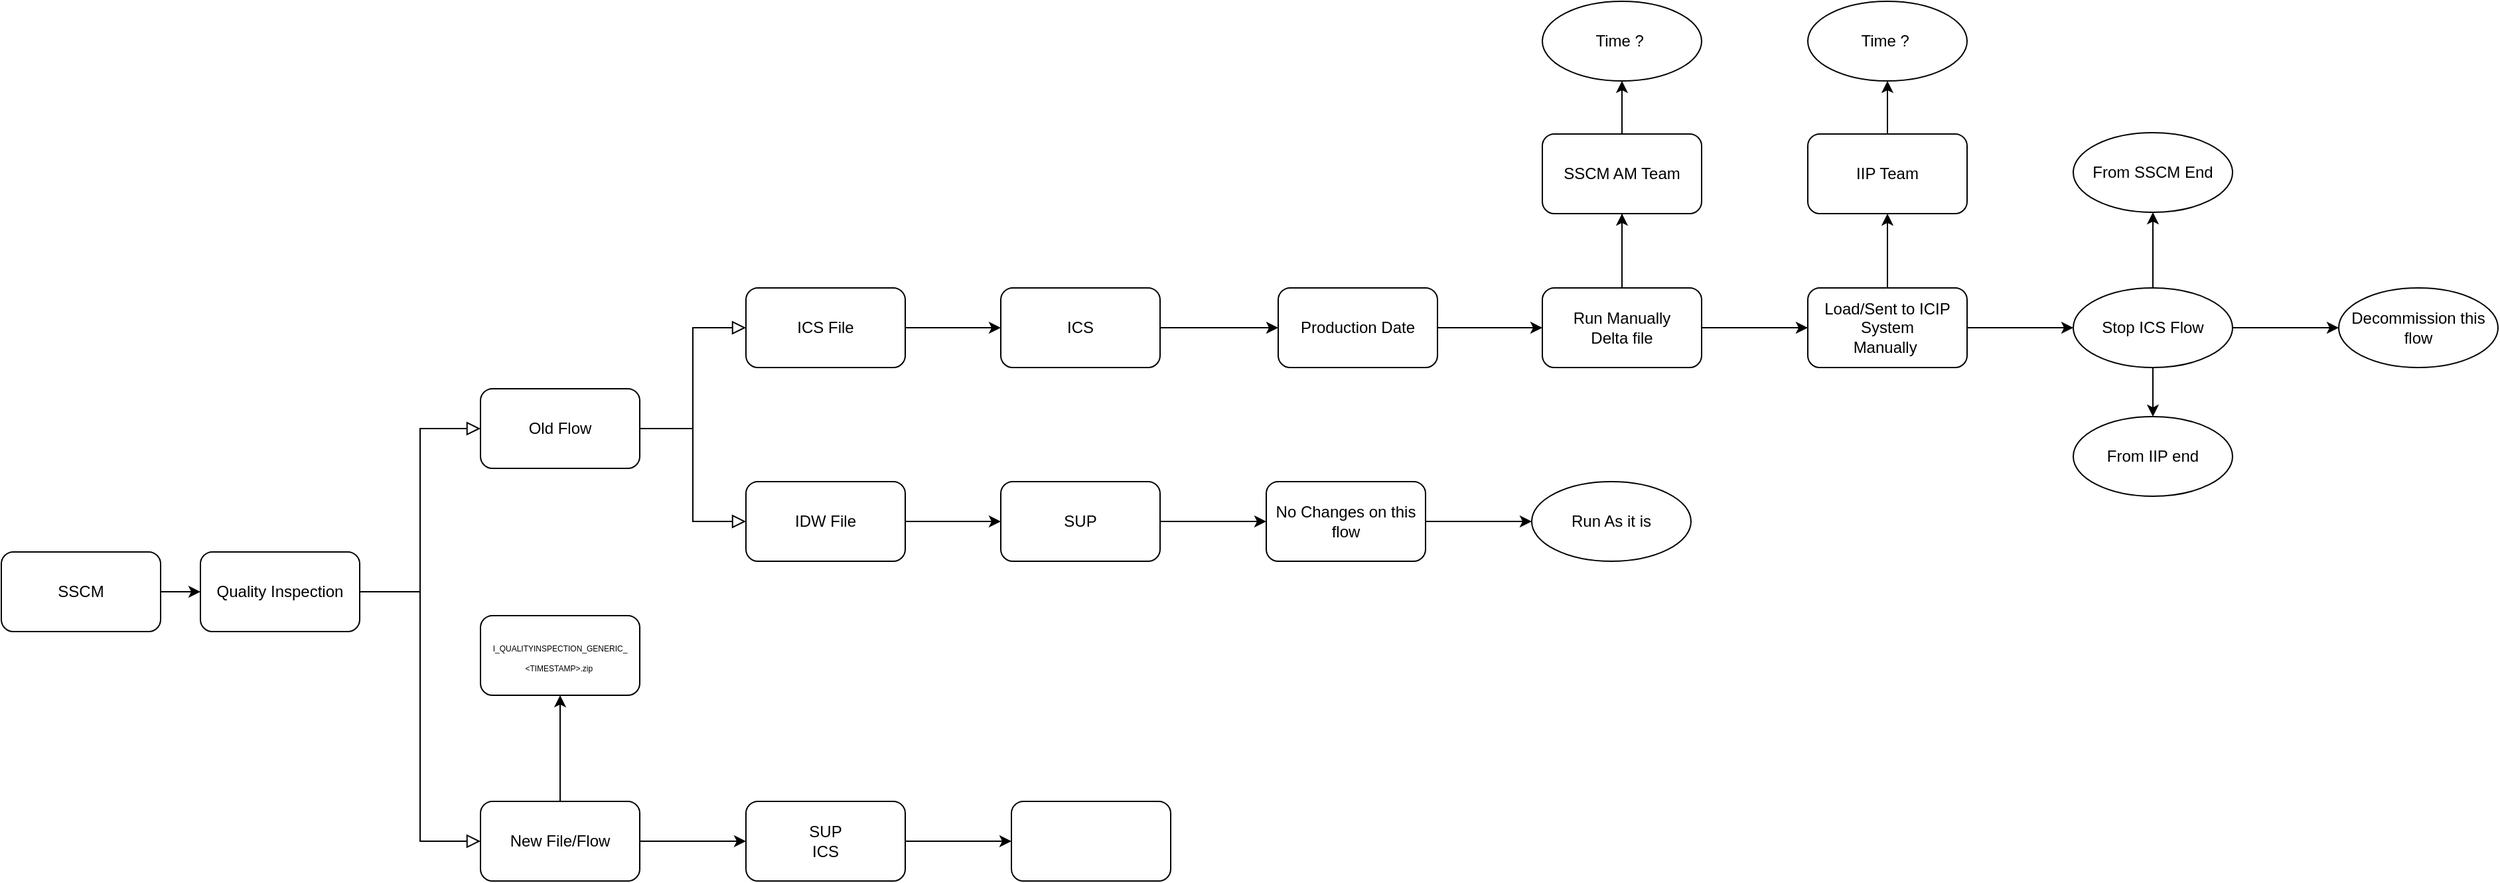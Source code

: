 <mxfile version="20.2.5" type="github">
  <diagram id="C5RBs43oDa-KdzZeNtuy" name="Quality_inspection">
    <mxGraphModel dx="1043" dy="624" grid="1" gridSize="10" guides="1" tooltips="1" connect="1" arrows="1" fold="1" page="1" pageScale="1" pageWidth="3300" pageHeight="4681" math="0" shadow="0">
      <root>
        <mxCell id="WIyWlLk6GJQsqaUBKTNV-0" />
        <mxCell id="WIyWlLk6GJQsqaUBKTNV-1" parent="WIyWlLk6GJQsqaUBKTNV-0" />
        <mxCell id="WIyWlLk6GJQsqaUBKTNV-2" value="" style="rounded=0;html=1;jettySize=auto;orthogonalLoop=1;fontSize=11;endArrow=block;endFill=0;endSize=8;strokeWidth=1;shadow=0;labelBackgroundColor=none;edgeStyle=orthogonalEdgeStyle;entryX=0;entryY=0.5;entryDx=0;entryDy=0;exitX=1;exitY=0.5;exitDx=0;exitDy=0;" parent="WIyWlLk6GJQsqaUBKTNV-1" source="Ds7rXdiiASAdY5Jr4DOG-14" target="Ds7rXdiiASAdY5Jr4DOG-3" edge="1">
          <mxGeometry relative="1" as="geometry">
            <mxPoint x="380" y="348" as="sourcePoint" />
            <mxPoint x="420" y="273" as="targetPoint" />
          </mxGeometry>
        </mxCell>
        <mxCell id="WIyWlLk6GJQsqaUBKTNV-3" value="SSCM" style="rounded=1;whiteSpace=wrap;html=1;fontSize=12;glass=0;strokeWidth=1;shadow=0;" parent="WIyWlLk6GJQsqaUBKTNV-1" vertex="1">
          <mxGeometry x="80" y="426" width="120" height="60" as="geometry" />
        </mxCell>
        <mxCell id="Ds7rXdiiASAdY5Jr4DOG-0" value="" style="rounded=0;html=1;jettySize=auto;orthogonalLoop=1;fontSize=11;endArrow=block;endFill=0;endSize=8;strokeWidth=1;shadow=0;labelBackgroundColor=none;edgeStyle=orthogonalEdgeStyle;entryX=0;entryY=0.5;entryDx=0;entryDy=0;exitX=1;exitY=0.5;exitDx=0;exitDy=0;" edge="1" parent="WIyWlLk6GJQsqaUBKTNV-1" source="Ds7rXdiiASAdY5Jr4DOG-8" target="Ds7rXdiiASAdY5Jr4DOG-14">
          <mxGeometry relative="1" as="geometry">
            <mxPoint x="380" y="401" as="sourcePoint" />
            <mxPoint x="420" y="471" as="targetPoint" />
          </mxGeometry>
        </mxCell>
        <mxCell id="Ds7rXdiiASAdY5Jr4DOG-11" style="edgeStyle=orthogonalEdgeStyle;rounded=0;orthogonalLoop=1;jettySize=auto;html=1;exitX=1;exitY=0.5;exitDx=0;exitDy=0;entryX=0;entryY=0.5;entryDx=0;entryDy=0;" edge="1" parent="WIyWlLk6GJQsqaUBKTNV-1" source="Ds7rXdiiASAdY5Jr4DOG-1" target="Ds7rXdiiASAdY5Jr4DOG-19">
          <mxGeometry relative="1" as="geometry">
            <mxPoint x="820" y="403" as="targetPoint" />
          </mxGeometry>
        </mxCell>
        <mxCell id="Ds7rXdiiASAdY5Jr4DOG-1" value="IDW File" style="rounded=1;whiteSpace=wrap;html=1;" vertex="1" parent="WIyWlLk6GJQsqaUBKTNV-1">
          <mxGeometry x="641" y="373" width="120" height="60" as="geometry" />
        </mxCell>
        <mxCell id="Ds7rXdiiASAdY5Jr4DOG-3" value="ICS File" style="rounded=1;whiteSpace=wrap;html=1;" vertex="1" parent="WIyWlLk6GJQsqaUBKTNV-1">
          <mxGeometry x="641" y="227" width="120" height="60" as="geometry" />
        </mxCell>
        <mxCell id="Ds7rXdiiASAdY5Jr4DOG-5" value="" style="rounded=0;html=1;jettySize=auto;orthogonalLoop=1;fontSize=11;endArrow=block;endFill=0;endSize=8;strokeWidth=1;shadow=0;labelBackgroundColor=none;edgeStyle=orthogonalEdgeStyle;entryX=0;entryY=0.5;entryDx=0;entryDy=0;exitX=1;exitY=0.5;exitDx=0;exitDy=0;" edge="1" parent="WIyWlLk6GJQsqaUBKTNV-1" target="Ds7rXdiiASAdY5Jr4DOG-6" source="Ds7rXdiiASAdY5Jr4DOG-8">
          <mxGeometry relative="1" as="geometry">
            <mxPoint x="380" y="401" as="sourcePoint" />
            <mxPoint x="428" y="611" as="targetPoint" />
          </mxGeometry>
        </mxCell>
        <mxCell id="Ds7rXdiiASAdY5Jr4DOG-57" value="" style="edgeStyle=orthogonalEdgeStyle;rounded=0;orthogonalLoop=1;jettySize=auto;html=1;" edge="1" parent="WIyWlLk6GJQsqaUBKTNV-1" source="Ds7rXdiiASAdY5Jr4DOG-6" target="Ds7rXdiiASAdY5Jr4DOG-56">
          <mxGeometry relative="1" as="geometry" />
        </mxCell>
        <mxCell id="Ds7rXdiiASAdY5Jr4DOG-59" value="" style="edgeStyle=orthogonalEdgeStyle;rounded=0;orthogonalLoop=1;jettySize=auto;html=1;fontSize=6;" edge="1" parent="WIyWlLk6GJQsqaUBKTNV-1" source="Ds7rXdiiASAdY5Jr4DOG-6" target="Ds7rXdiiASAdY5Jr4DOG-58">
          <mxGeometry relative="1" as="geometry" />
        </mxCell>
        <mxCell id="Ds7rXdiiASAdY5Jr4DOG-6" value="New File/Flow" style="rounded=1;whiteSpace=wrap;html=1;" vertex="1" parent="WIyWlLk6GJQsqaUBKTNV-1">
          <mxGeometry x="441" y="614" width="120" height="60" as="geometry" />
        </mxCell>
        <mxCell id="Ds7rXdiiASAdY5Jr4DOG-8" value="Quality Inspection" style="rounded=1;whiteSpace=wrap;html=1;fontSize=12;glass=0;strokeWidth=1;shadow=0;" vertex="1" parent="WIyWlLk6GJQsqaUBKTNV-1">
          <mxGeometry x="230" y="426" width="120" height="60" as="geometry" />
        </mxCell>
        <mxCell id="Ds7rXdiiASAdY5Jr4DOG-12" value="" style="endArrow=classic;html=1;rounded=0;exitX=1;exitY=0.5;exitDx=0;exitDy=0;entryX=0;entryY=0.5;entryDx=0;entryDy=0;" edge="1" parent="WIyWlLk6GJQsqaUBKTNV-1" source="Ds7rXdiiASAdY5Jr4DOG-3" target="Ds7rXdiiASAdY5Jr4DOG-16">
          <mxGeometry width="50" height="50" relative="1" as="geometry">
            <mxPoint x="763" y="351" as="sourcePoint" />
            <mxPoint x="823" y="257" as="targetPoint" />
          </mxGeometry>
        </mxCell>
        <mxCell id="Ds7rXdiiASAdY5Jr4DOG-13" value="" style="endArrow=classic;html=1;rounded=0;exitX=1;exitY=0.5;exitDx=0;exitDy=0;entryX=0;entryY=0.5;entryDx=0;entryDy=0;" edge="1" parent="WIyWlLk6GJQsqaUBKTNV-1" source="WIyWlLk6GJQsqaUBKTNV-3" target="Ds7rXdiiASAdY5Jr4DOG-8">
          <mxGeometry width="50" height="50" relative="1" as="geometry">
            <mxPoint x="200" y="480" as="sourcePoint" />
            <mxPoint x="630" y="354" as="targetPoint" />
          </mxGeometry>
        </mxCell>
        <mxCell id="Ds7rXdiiASAdY5Jr4DOG-14" value="Old Flow" style="rounded=1;whiteSpace=wrap;html=1;" vertex="1" parent="WIyWlLk6GJQsqaUBKTNV-1">
          <mxGeometry x="441" y="303" width="120" height="60" as="geometry" />
        </mxCell>
        <mxCell id="Ds7rXdiiASAdY5Jr4DOG-15" value="" style="rounded=0;html=1;jettySize=auto;orthogonalLoop=1;fontSize=11;endArrow=block;endFill=0;endSize=8;strokeWidth=1;shadow=0;labelBackgroundColor=none;edgeStyle=orthogonalEdgeStyle;entryX=0;entryY=0.5;entryDx=0;entryDy=0;exitX=1;exitY=0.5;exitDx=0;exitDy=0;" edge="1" parent="WIyWlLk6GJQsqaUBKTNV-1" source="Ds7rXdiiASAdY5Jr4DOG-14" target="Ds7rXdiiASAdY5Jr4DOG-1">
          <mxGeometry relative="1" as="geometry">
            <mxPoint x="540" y="343" as="sourcePoint" />
            <mxPoint x="621" y="293" as="targetPoint" />
          </mxGeometry>
        </mxCell>
        <mxCell id="Ds7rXdiiASAdY5Jr4DOG-23" style="edgeStyle=orthogonalEdgeStyle;rounded=0;orthogonalLoop=1;jettySize=auto;html=1;exitX=1;exitY=0.5;exitDx=0;exitDy=0;entryX=0;entryY=0.5;entryDx=0;entryDy=0;" edge="1" parent="WIyWlLk6GJQsqaUBKTNV-1" source="Ds7rXdiiASAdY5Jr4DOG-16" target="Ds7rXdiiASAdY5Jr4DOG-20">
          <mxGeometry relative="1" as="geometry" />
        </mxCell>
        <mxCell id="Ds7rXdiiASAdY5Jr4DOG-16" value="ICS" style="rounded=1;whiteSpace=wrap;html=1;" vertex="1" parent="WIyWlLk6GJQsqaUBKTNV-1">
          <mxGeometry x="833" y="227" width="120" height="60" as="geometry" />
        </mxCell>
        <mxCell id="Ds7rXdiiASAdY5Jr4DOG-49" value="" style="edgeStyle=orthogonalEdgeStyle;rounded=0;orthogonalLoop=1;jettySize=auto;html=1;" edge="1" parent="WIyWlLk6GJQsqaUBKTNV-1" source="Ds7rXdiiASAdY5Jr4DOG-19" target="Ds7rXdiiASAdY5Jr4DOG-48">
          <mxGeometry relative="1" as="geometry" />
        </mxCell>
        <mxCell id="Ds7rXdiiASAdY5Jr4DOG-19" value="SUP" style="rounded=1;whiteSpace=wrap;html=1;" vertex="1" parent="WIyWlLk6GJQsqaUBKTNV-1">
          <mxGeometry x="833" y="373" width="120" height="60" as="geometry" />
        </mxCell>
        <mxCell id="Ds7rXdiiASAdY5Jr4DOG-24" style="edgeStyle=orthogonalEdgeStyle;rounded=0;orthogonalLoop=1;jettySize=auto;html=1;" edge="1" parent="WIyWlLk6GJQsqaUBKTNV-1" source="Ds7rXdiiASAdY5Jr4DOG-20" target="Ds7rXdiiASAdY5Jr4DOG-26">
          <mxGeometry relative="1" as="geometry">
            <mxPoint x="1241" y="256" as="targetPoint" />
          </mxGeometry>
        </mxCell>
        <mxCell id="Ds7rXdiiASAdY5Jr4DOG-20" value="Production Date" style="rounded=1;whiteSpace=wrap;html=1;" vertex="1" parent="WIyWlLk6GJQsqaUBKTNV-1">
          <mxGeometry x="1042" y="227" width="120" height="60" as="geometry" />
        </mxCell>
        <mxCell id="Ds7rXdiiASAdY5Jr4DOG-28" style="edgeStyle=orthogonalEdgeStyle;rounded=0;orthogonalLoop=1;jettySize=auto;html=1;" edge="1" parent="WIyWlLk6GJQsqaUBKTNV-1" source="Ds7rXdiiASAdY5Jr4DOG-26">
          <mxGeometry relative="1" as="geometry">
            <mxPoint x="1301" y="161" as="targetPoint" />
          </mxGeometry>
        </mxCell>
        <mxCell id="Ds7rXdiiASAdY5Jr4DOG-32" value="" style="edgeStyle=orthogonalEdgeStyle;rounded=0;orthogonalLoop=1;jettySize=auto;html=1;" edge="1" parent="WIyWlLk6GJQsqaUBKTNV-1" source="Ds7rXdiiASAdY5Jr4DOG-26" target="Ds7rXdiiASAdY5Jr4DOG-31">
          <mxGeometry relative="1" as="geometry" />
        </mxCell>
        <mxCell id="Ds7rXdiiASAdY5Jr4DOG-34" value="" style="edgeStyle=orthogonalEdgeStyle;rounded=0;orthogonalLoop=1;jettySize=auto;html=1;" edge="1" parent="WIyWlLk6GJQsqaUBKTNV-1" source="Ds7rXdiiASAdY5Jr4DOG-26" target="Ds7rXdiiASAdY5Jr4DOG-33">
          <mxGeometry relative="1" as="geometry" />
        </mxCell>
        <mxCell id="Ds7rXdiiASAdY5Jr4DOG-26" value="Run Manually&lt;br&gt;Delta file" style="rounded=1;whiteSpace=wrap;html=1;" vertex="1" parent="WIyWlLk6GJQsqaUBKTNV-1">
          <mxGeometry x="1241" y="227" width="120" height="60" as="geometry" />
        </mxCell>
        <mxCell id="Ds7rXdiiASAdY5Jr4DOG-27" value="" style="endArrow=classic;html=1;rounded=0;exitX=1;exitY=0.5;exitDx=0;exitDy=0;" edge="1" parent="WIyWlLk6GJQsqaUBKTNV-1" source="Ds7rXdiiASAdY5Jr4DOG-26">
          <mxGeometry width="50" height="50" relative="1" as="geometry">
            <mxPoint x="1380" y="421" as="sourcePoint" />
            <mxPoint x="1460" y="257" as="targetPoint" />
          </mxGeometry>
        </mxCell>
        <mxCell id="Ds7rXdiiASAdY5Jr4DOG-55" value="" style="edgeStyle=orthogonalEdgeStyle;rounded=0;orthogonalLoop=1;jettySize=auto;html=1;" edge="1" parent="WIyWlLk6GJQsqaUBKTNV-1" source="Ds7rXdiiASAdY5Jr4DOG-31" target="Ds7rXdiiASAdY5Jr4DOG-54">
          <mxGeometry relative="1" as="geometry" />
        </mxCell>
        <mxCell id="Ds7rXdiiASAdY5Jr4DOG-31" value="SSCM AM Team" style="whiteSpace=wrap;html=1;rounded=1;" vertex="1" parent="WIyWlLk6GJQsqaUBKTNV-1">
          <mxGeometry x="1241" y="111" width="120" height="60" as="geometry" />
        </mxCell>
        <mxCell id="Ds7rXdiiASAdY5Jr4DOG-38" value="" style="edgeStyle=orthogonalEdgeStyle;rounded=0;orthogonalLoop=1;jettySize=auto;html=1;" edge="1" parent="WIyWlLk6GJQsqaUBKTNV-1" source="Ds7rXdiiASAdY5Jr4DOG-33" target="Ds7rXdiiASAdY5Jr4DOG-37">
          <mxGeometry relative="1" as="geometry" />
        </mxCell>
        <mxCell id="Ds7rXdiiASAdY5Jr4DOG-41" value="" style="edgeStyle=orthogonalEdgeStyle;rounded=0;orthogonalLoop=1;jettySize=auto;html=1;" edge="1" parent="WIyWlLk6GJQsqaUBKTNV-1" source="Ds7rXdiiASAdY5Jr4DOG-33" target="Ds7rXdiiASAdY5Jr4DOG-40">
          <mxGeometry relative="1" as="geometry" />
        </mxCell>
        <mxCell id="Ds7rXdiiASAdY5Jr4DOG-33" value="Load/Sent to ICIP System&lt;br&gt;Manually&amp;nbsp;" style="whiteSpace=wrap;html=1;rounded=1;" vertex="1" parent="WIyWlLk6GJQsqaUBKTNV-1">
          <mxGeometry x="1441" y="227" width="120" height="60" as="geometry" />
        </mxCell>
        <mxCell id="Ds7rXdiiASAdY5Jr4DOG-53" value="" style="edgeStyle=orthogonalEdgeStyle;rounded=0;orthogonalLoop=1;jettySize=auto;html=1;" edge="1" parent="WIyWlLk6GJQsqaUBKTNV-1" source="Ds7rXdiiASAdY5Jr4DOG-37" target="Ds7rXdiiASAdY5Jr4DOG-52">
          <mxGeometry relative="1" as="geometry" />
        </mxCell>
        <mxCell id="Ds7rXdiiASAdY5Jr4DOG-37" value="IIP Team" style="whiteSpace=wrap;html=1;rounded=1;" vertex="1" parent="WIyWlLk6GJQsqaUBKTNV-1">
          <mxGeometry x="1441" y="111" width="120" height="60" as="geometry" />
        </mxCell>
        <mxCell id="Ds7rXdiiASAdY5Jr4DOG-43" value="" style="edgeStyle=orthogonalEdgeStyle;rounded=0;orthogonalLoop=1;jettySize=auto;html=1;" edge="1" parent="WIyWlLk6GJQsqaUBKTNV-1" source="Ds7rXdiiASAdY5Jr4DOG-40" target="Ds7rXdiiASAdY5Jr4DOG-42">
          <mxGeometry relative="1" as="geometry" />
        </mxCell>
        <mxCell id="Ds7rXdiiASAdY5Jr4DOG-45" value="" style="edgeStyle=orthogonalEdgeStyle;rounded=0;orthogonalLoop=1;jettySize=auto;html=1;" edge="1" parent="WIyWlLk6GJQsqaUBKTNV-1" source="Ds7rXdiiASAdY5Jr4DOG-40" target="Ds7rXdiiASAdY5Jr4DOG-44">
          <mxGeometry relative="1" as="geometry" />
        </mxCell>
        <mxCell id="Ds7rXdiiASAdY5Jr4DOG-47" value="" style="edgeStyle=orthogonalEdgeStyle;rounded=0;orthogonalLoop=1;jettySize=auto;html=1;" edge="1" parent="WIyWlLk6GJQsqaUBKTNV-1" source="Ds7rXdiiASAdY5Jr4DOG-40" target="Ds7rXdiiASAdY5Jr4DOG-46">
          <mxGeometry relative="1" as="geometry" />
        </mxCell>
        <mxCell id="Ds7rXdiiASAdY5Jr4DOG-40" value="Stop ICS Flow" style="ellipse;whiteSpace=wrap;html=1;rounded=1;" vertex="1" parent="WIyWlLk6GJQsqaUBKTNV-1">
          <mxGeometry x="1641" y="227" width="120" height="60" as="geometry" />
        </mxCell>
        <mxCell id="Ds7rXdiiASAdY5Jr4DOG-42" value="From IIP end" style="ellipse;whiteSpace=wrap;html=1;rounded=1;" vertex="1" parent="WIyWlLk6GJQsqaUBKTNV-1">
          <mxGeometry x="1641" y="324" width="120" height="60" as="geometry" />
        </mxCell>
        <mxCell id="Ds7rXdiiASAdY5Jr4DOG-44" value="From SSCM End" style="ellipse;whiteSpace=wrap;html=1;rounded=1;" vertex="1" parent="WIyWlLk6GJQsqaUBKTNV-1">
          <mxGeometry x="1641" y="110" width="120" height="60" as="geometry" />
        </mxCell>
        <mxCell id="Ds7rXdiiASAdY5Jr4DOG-46" value="Decommission this flow" style="ellipse;whiteSpace=wrap;html=1;rounded=1;" vertex="1" parent="WIyWlLk6GJQsqaUBKTNV-1">
          <mxGeometry x="1841" y="227" width="120" height="60" as="geometry" />
        </mxCell>
        <mxCell id="Ds7rXdiiASAdY5Jr4DOG-51" value="" style="edgeStyle=orthogonalEdgeStyle;rounded=0;orthogonalLoop=1;jettySize=auto;html=1;" edge="1" parent="WIyWlLk6GJQsqaUBKTNV-1" source="Ds7rXdiiASAdY5Jr4DOG-48" target="Ds7rXdiiASAdY5Jr4DOG-50">
          <mxGeometry relative="1" as="geometry" />
        </mxCell>
        <mxCell id="Ds7rXdiiASAdY5Jr4DOG-48" value="No Changes on this flow" style="whiteSpace=wrap;html=1;rounded=1;" vertex="1" parent="WIyWlLk6GJQsqaUBKTNV-1">
          <mxGeometry x="1033" y="373" width="120" height="60" as="geometry" />
        </mxCell>
        <mxCell id="Ds7rXdiiASAdY5Jr4DOG-50" value="Run As it is" style="ellipse;whiteSpace=wrap;html=1;rounded=1;" vertex="1" parent="WIyWlLk6GJQsqaUBKTNV-1">
          <mxGeometry x="1233" y="373" width="120" height="60" as="geometry" />
        </mxCell>
        <mxCell id="Ds7rXdiiASAdY5Jr4DOG-52" value="Time ?&amp;nbsp;" style="ellipse;whiteSpace=wrap;html=1;rounded=1;" vertex="1" parent="WIyWlLk6GJQsqaUBKTNV-1">
          <mxGeometry x="1441" y="11" width="120" height="60" as="geometry" />
        </mxCell>
        <mxCell id="Ds7rXdiiASAdY5Jr4DOG-54" value="Time ?&amp;nbsp;" style="ellipse;whiteSpace=wrap;html=1;rounded=1;" vertex="1" parent="WIyWlLk6GJQsqaUBKTNV-1">
          <mxGeometry x="1241" y="11" width="120" height="60" as="geometry" />
        </mxCell>
        <mxCell id="Ds7rXdiiASAdY5Jr4DOG-56" value="&lt;span&gt;&lt;font style=&quot;font-size: 6px;&quot;&gt;I_QUALITYINSPECTION_GENERIC_&lt;br&gt;&amp;lt;TIMESTAMP&amp;gt;.zip&amp;nbsp;&lt;/font&gt;&lt;/span&gt;" style="whiteSpace=wrap;html=1;rounded=1;" vertex="1" parent="WIyWlLk6GJQsqaUBKTNV-1">
          <mxGeometry x="441" y="474" width="120" height="60" as="geometry" />
        </mxCell>
        <mxCell id="Ds7rXdiiASAdY5Jr4DOG-61" value="" style="edgeStyle=orthogonalEdgeStyle;rounded=0;orthogonalLoop=1;jettySize=auto;html=1;fontSize=6;" edge="1" parent="WIyWlLk6GJQsqaUBKTNV-1" source="Ds7rXdiiASAdY5Jr4DOG-58" target="Ds7rXdiiASAdY5Jr4DOG-60">
          <mxGeometry relative="1" as="geometry" />
        </mxCell>
        <mxCell id="Ds7rXdiiASAdY5Jr4DOG-58" value="SUP&lt;br&gt;ICS" style="whiteSpace=wrap;html=1;rounded=1;" vertex="1" parent="WIyWlLk6GJQsqaUBKTNV-1">
          <mxGeometry x="641" y="614" width="120" height="60" as="geometry" />
        </mxCell>
        <mxCell id="Ds7rXdiiASAdY5Jr4DOG-60" value="" style="whiteSpace=wrap;html=1;rounded=1;" vertex="1" parent="WIyWlLk6GJQsqaUBKTNV-1">
          <mxGeometry x="841" y="614" width="120" height="60" as="geometry" />
        </mxCell>
      </root>
    </mxGraphModel>
  </diagram>
</mxfile>
